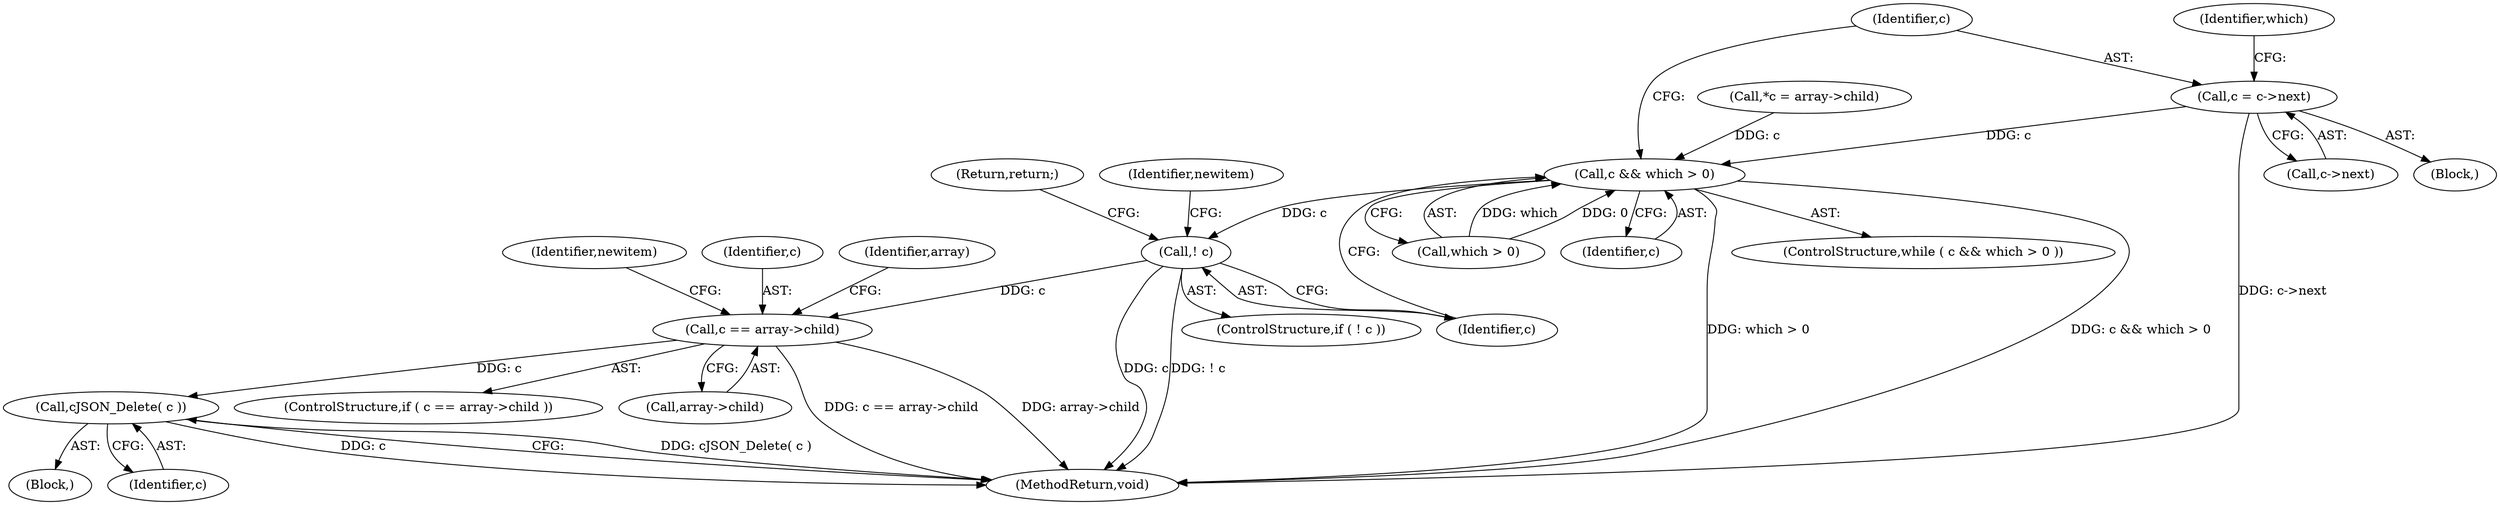 digraph "1_iperf_91f2fa59e8ed80dfbf400add0164ee0e508e412a_29@pointer" {
"1000118" [label="(Call,c = c->next)"];
"1000112" [label="(Call,c && which > 0)"];
"1000126" [label="(Call,! c)"];
"1000155" [label="(Call,c == array->child)"];
"1000182" [label="(Call,cJSON_Delete( c ))"];
"1000124" [label="(Identifier,which)"];
"1000156" [label="(Identifier,c)"];
"1000114" [label="(Call,which > 0)"];
"1000128" [label="(Return,return;)"];
"1000184" [label="(MethodReturn,void)"];
"1000118" [label="(Call,c = c->next)"];
"1000125" [label="(ControlStructure,if ( ! c ))"];
"1000155" [label="(Call,c == array->child)"];
"1000119" [label="(Identifier,c)"];
"1000182" [label="(Call,cJSON_Delete( c ))"];
"1000120" [label="(Call,c->next)"];
"1000162" [label="(Identifier,array)"];
"1000157" [label="(Call,array->child)"];
"1000127" [label="(Identifier,c)"];
"1000183" [label="(Identifier,c)"];
"1000126" [label="(Call,! c)"];
"1000117" [label="(Block,)"];
"1000106" [label="(Call,*c = array->child)"];
"1000112" [label="(Call,c && which > 0)"];
"1000111" [label="(ControlStructure,while ( c && which > 0 ))"];
"1000113" [label="(Identifier,c)"];
"1000154" [label="(ControlStructure,if ( c == array->child ))"];
"1000131" [label="(Identifier,newitem)"];
"1000104" [label="(Block,)"];
"1000169" [label="(Identifier,newitem)"];
"1000118" -> "1000117"  [label="AST: "];
"1000118" -> "1000120"  [label="CFG: "];
"1000119" -> "1000118"  [label="AST: "];
"1000120" -> "1000118"  [label="AST: "];
"1000124" -> "1000118"  [label="CFG: "];
"1000118" -> "1000184"  [label="DDG: c->next"];
"1000118" -> "1000112"  [label="DDG: c"];
"1000112" -> "1000111"  [label="AST: "];
"1000112" -> "1000113"  [label="CFG: "];
"1000112" -> "1000114"  [label="CFG: "];
"1000113" -> "1000112"  [label="AST: "];
"1000114" -> "1000112"  [label="AST: "];
"1000119" -> "1000112"  [label="CFG: "];
"1000127" -> "1000112"  [label="CFG: "];
"1000112" -> "1000184"  [label="DDG: which > 0"];
"1000112" -> "1000184"  [label="DDG: c && which > 0"];
"1000106" -> "1000112"  [label="DDG: c"];
"1000114" -> "1000112"  [label="DDG: which"];
"1000114" -> "1000112"  [label="DDG: 0"];
"1000112" -> "1000126"  [label="DDG: c"];
"1000126" -> "1000125"  [label="AST: "];
"1000126" -> "1000127"  [label="CFG: "];
"1000127" -> "1000126"  [label="AST: "];
"1000128" -> "1000126"  [label="CFG: "];
"1000131" -> "1000126"  [label="CFG: "];
"1000126" -> "1000184"  [label="DDG: c"];
"1000126" -> "1000184"  [label="DDG: ! c"];
"1000126" -> "1000155"  [label="DDG: c"];
"1000155" -> "1000154"  [label="AST: "];
"1000155" -> "1000157"  [label="CFG: "];
"1000156" -> "1000155"  [label="AST: "];
"1000157" -> "1000155"  [label="AST: "];
"1000162" -> "1000155"  [label="CFG: "];
"1000169" -> "1000155"  [label="CFG: "];
"1000155" -> "1000184"  [label="DDG: array->child"];
"1000155" -> "1000184"  [label="DDG: c == array->child"];
"1000155" -> "1000182"  [label="DDG: c"];
"1000182" -> "1000104"  [label="AST: "];
"1000182" -> "1000183"  [label="CFG: "];
"1000183" -> "1000182"  [label="AST: "];
"1000184" -> "1000182"  [label="CFG: "];
"1000182" -> "1000184"  [label="DDG: cJSON_Delete( c )"];
"1000182" -> "1000184"  [label="DDG: c"];
}
